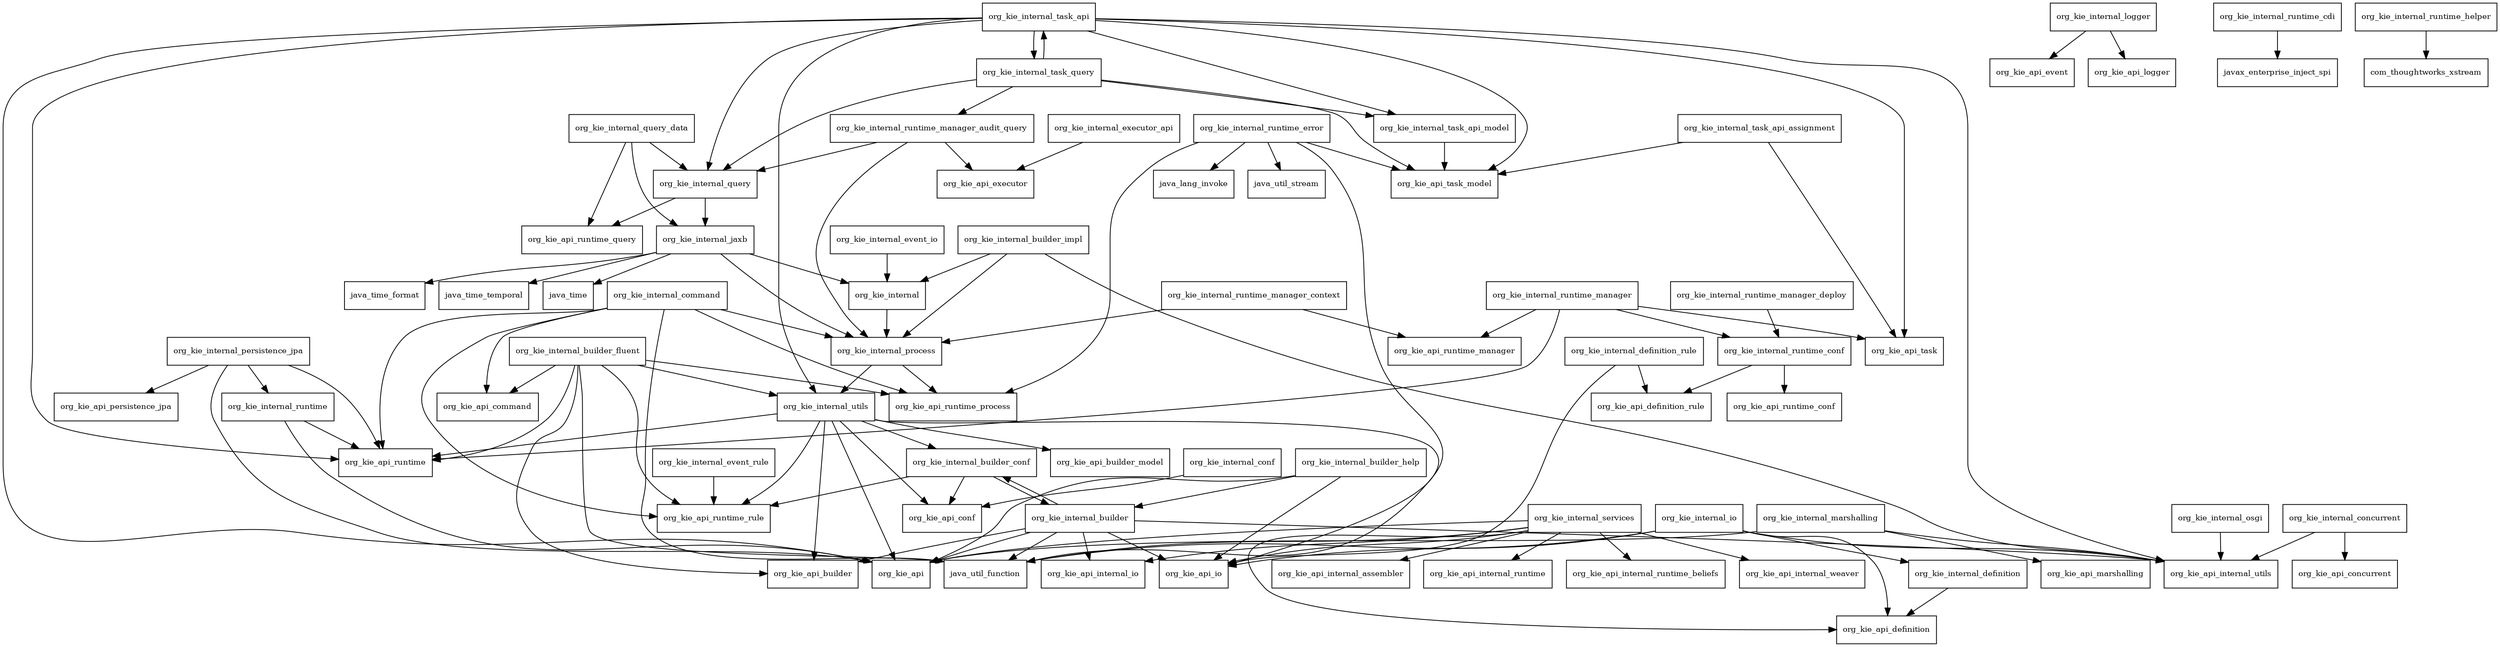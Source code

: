 digraph kie_internal_7_16_0_Final_package_dependencies {
  node [shape = box, fontsize=10.0];
  org_kie_internal -> org_kie_internal_process;
  org_kie_internal_builder -> java_util_function;
  org_kie_internal_builder -> org_kie_api;
  org_kie_internal_builder -> org_kie_api_builder;
  org_kie_internal_builder -> org_kie_api_internal_io;
  org_kie_internal_builder -> org_kie_api_internal_utils;
  org_kie_internal_builder -> org_kie_api_io;
  org_kie_internal_builder -> org_kie_internal_builder_conf;
  org_kie_internal_builder_conf -> org_kie_api_conf;
  org_kie_internal_builder_conf -> org_kie_api_runtime_rule;
  org_kie_internal_builder_conf -> org_kie_internal_builder;
  org_kie_internal_builder_fluent -> java_util_function;
  org_kie_internal_builder_fluent -> org_kie_api_builder;
  org_kie_internal_builder_fluent -> org_kie_api_command;
  org_kie_internal_builder_fluent -> org_kie_api_runtime;
  org_kie_internal_builder_fluent -> org_kie_api_runtime_process;
  org_kie_internal_builder_fluent -> org_kie_api_runtime_rule;
  org_kie_internal_builder_fluent -> org_kie_internal_utils;
  org_kie_internal_builder_help -> org_kie_api;
  org_kie_internal_builder_help -> org_kie_api_io;
  org_kie_internal_builder_help -> org_kie_internal_builder;
  org_kie_internal_builder_impl -> org_kie_api_internal_utils;
  org_kie_internal_builder_impl -> org_kie_internal;
  org_kie_internal_builder_impl -> org_kie_internal_process;
  org_kie_internal_command -> java_util_function;
  org_kie_internal_command -> org_kie_api_command;
  org_kie_internal_command -> org_kie_api_runtime;
  org_kie_internal_command -> org_kie_api_runtime_process;
  org_kie_internal_command -> org_kie_api_runtime_rule;
  org_kie_internal_command -> org_kie_internal_process;
  org_kie_internal_concurrent -> org_kie_api_concurrent;
  org_kie_internal_concurrent -> org_kie_api_internal_utils;
  org_kie_internal_conf -> org_kie_api_conf;
  org_kie_internal_definition -> org_kie_api_definition;
  org_kie_internal_definition_rule -> org_kie_api_definition_rule;
  org_kie_internal_definition_rule -> org_kie_api_io;
  org_kie_internal_event_io -> org_kie_internal;
  org_kie_internal_event_rule -> org_kie_api_runtime_rule;
  org_kie_internal_executor_api -> org_kie_api_executor;
  org_kie_internal_io -> java_util_function;
  org_kie_internal_io -> org_kie_api_definition;
  org_kie_internal_io -> org_kie_api_internal_utils;
  org_kie_internal_io -> org_kie_api_io;
  org_kie_internal_io -> org_kie_internal_definition;
  org_kie_internal_jaxb -> java_time;
  org_kie_internal_jaxb -> java_time_format;
  org_kie_internal_jaxb -> java_time_temporal;
  org_kie_internal_jaxb -> org_kie_internal;
  org_kie_internal_jaxb -> org_kie_internal_process;
  org_kie_internal_logger -> org_kie_api_event;
  org_kie_internal_logger -> org_kie_api_logger;
  org_kie_internal_marshalling -> org_kie_api;
  org_kie_internal_marshalling -> org_kie_api_internal_utils;
  org_kie_internal_marshalling -> org_kie_api_marshalling;
  org_kie_internal_osgi -> org_kie_api_internal_utils;
  org_kie_internal_persistence_jpa -> org_kie_api;
  org_kie_internal_persistence_jpa -> org_kie_api_persistence_jpa;
  org_kie_internal_persistence_jpa -> org_kie_api_runtime;
  org_kie_internal_persistence_jpa -> org_kie_internal_runtime;
  org_kie_internal_process -> org_kie_api_runtime_process;
  org_kie_internal_process -> org_kie_internal_utils;
  org_kie_internal_query -> org_kie_api_runtime_query;
  org_kie_internal_query -> org_kie_internal_jaxb;
  org_kie_internal_query_data -> org_kie_api_runtime_query;
  org_kie_internal_query_data -> org_kie_internal_jaxb;
  org_kie_internal_query_data -> org_kie_internal_query;
  org_kie_internal_runtime -> org_kie_api;
  org_kie_internal_runtime -> org_kie_api_runtime;
  org_kie_internal_runtime_cdi -> javax_enterprise_inject_spi;
  org_kie_internal_runtime_conf -> org_kie_api_definition_rule;
  org_kie_internal_runtime_conf -> org_kie_api_runtime_conf;
  org_kie_internal_runtime_error -> java_lang_invoke;
  org_kie_internal_runtime_error -> java_util_function;
  org_kie_internal_runtime_error -> java_util_stream;
  org_kie_internal_runtime_error -> org_kie_api_runtime_process;
  org_kie_internal_runtime_error -> org_kie_api_task_model;
  org_kie_internal_runtime_helper -> com_thoughtworks_xstream;
  org_kie_internal_runtime_manager -> org_kie_api_runtime;
  org_kie_internal_runtime_manager -> org_kie_api_runtime_manager;
  org_kie_internal_runtime_manager -> org_kie_api_task;
  org_kie_internal_runtime_manager -> org_kie_internal_runtime_conf;
  org_kie_internal_runtime_manager_audit_query -> org_kie_api_executor;
  org_kie_internal_runtime_manager_audit_query -> org_kie_internal_process;
  org_kie_internal_runtime_manager_audit_query -> org_kie_internal_query;
  org_kie_internal_runtime_manager_context -> org_kie_api_runtime_manager;
  org_kie_internal_runtime_manager_context -> org_kie_internal_process;
  org_kie_internal_runtime_manager_deploy -> org_kie_internal_runtime_conf;
  org_kie_internal_services -> java_util_function;
  org_kie_internal_services -> org_kie_api;
  org_kie_internal_services -> org_kie_api_definition;
  org_kie_internal_services -> org_kie_api_internal_assembler;
  org_kie_internal_services -> org_kie_api_internal_io;
  org_kie_internal_services -> org_kie_api_internal_runtime;
  org_kie_internal_services -> org_kie_api_internal_runtime_beliefs;
  org_kie_internal_services -> org_kie_api_internal_weaver;
  org_kie_internal_services -> org_kie_api_io;
  org_kie_internal_task_api -> org_kie_api;
  org_kie_internal_task_api -> org_kie_api_internal_utils;
  org_kie_internal_task_api -> org_kie_api_runtime;
  org_kie_internal_task_api -> org_kie_api_task;
  org_kie_internal_task_api -> org_kie_api_task_model;
  org_kie_internal_task_api -> org_kie_internal_query;
  org_kie_internal_task_api -> org_kie_internal_task_api_model;
  org_kie_internal_task_api -> org_kie_internal_task_query;
  org_kie_internal_task_api -> org_kie_internal_utils;
  org_kie_internal_task_api_assignment -> org_kie_api_task;
  org_kie_internal_task_api_assignment -> org_kie_api_task_model;
  org_kie_internal_task_api_model -> org_kie_api_task_model;
  org_kie_internal_task_query -> org_kie_api_task_model;
  org_kie_internal_task_query -> org_kie_internal_query;
  org_kie_internal_task_query -> org_kie_internal_runtime_manager_audit_query;
  org_kie_internal_task_query -> org_kie_internal_task_api;
  org_kie_internal_task_query -> org_kie_internal_task_api_model;
  org_kie_internal_utils -> org_kie_api;
  org_kie_internal_utils -> org_kie_api_builder;
  org_kie_internal_utils -> org_kie_api_builder_model;
  org_kie_internal_utils -> org_kie_api_conf;
  org_kie_internal_utils -> org_kie_api_io;
  org_kie_internal_utils -> org_kie_api_runtime;
  org_kie_internal_utils -> org_kie_api_runtime_rule;
  org_kie_internal_utils -> org_kie_internal_builder_conf;
}
